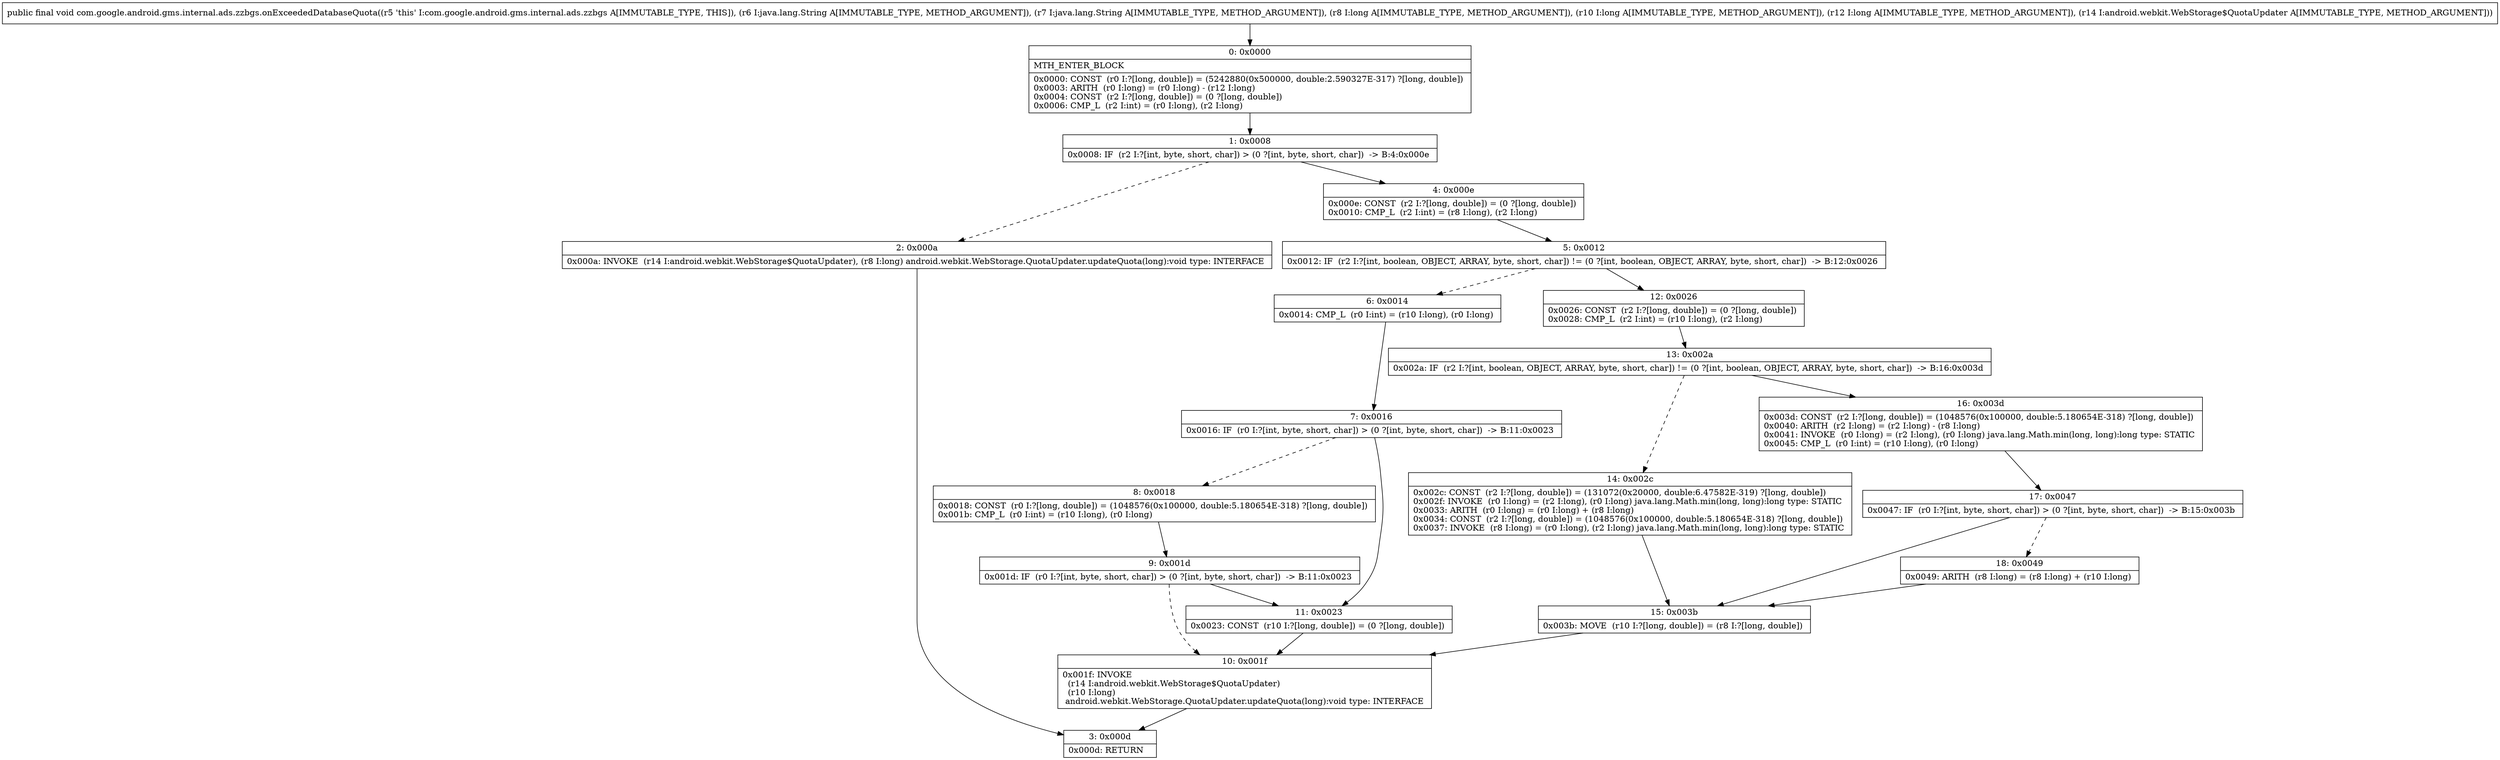 digraph "CFG forcom.google.android.gms.internal.ads.zzbgs.onExceededDatabaseQuota(Ljava\/lang\/String;Ljava\/lang\/String;JJJLandroid\/webkit\/WebStorage$QuotaUpdater;)V" {
Node_0 [shape=record,label="{0\:\ 0x0000|MTH_ENTER_BLOCK\l|0x0000: CONST  (r0 I:?[long, double]) = (5242880(0x500000, double:2.590327E\-317) ?[long, double]) \l0x0003: ARITH  (r0 I:long) = (r0 I:long) \- (r12 I:long) \l0x0004: CONST  (r2 I:?[long, double]) = (0 ?[long, double]) \l0x0006: CMP_L  (r2 I:int) = (r0 I:long), (r2 I:long) \l}"];
Node_1 [shape=record,label="{1\:\ 0x0008|0x0008: IF  (r2 I:?[int, byte, short, char]) \> (0 ?[int, byte, short, char])  \-\> B:4:0x000e \l}"];
Node_2 [shape=record,label="{2\:\ 0x000a|0x000a: INVOKE  (r14 I:android.webkit.WebStorage$QuotaUpdater), (r8 I:long) android.webkit.WebStorage.QuotaUpdater.updateQuota(long):void type: INTERFACE \l}"];
Node_3 [shape=record,label="{3\:\ 0x000d|0x000d: RETURN   \l}"];
Node_4 [shape=record,label="{4\:\ 0x000e|0x000e: CONST  (r2 I:?[long, double]) = (0 ?[long, double]) \l0x0010: CMP_L  (r2 I:int) = (r8 I:long), (r2 I:long) \l}"];
Node_5 [shape=record,label="{5\:\ 0x0012|0x0012: IF  (r2 I:?[int, boolean, OBJECT, ARRAY, byte, short, char]) != (0 ?[int, boolean, OBJECT, ARRAY, byte, short, char])  \-\> B:12:0x0026 \l}"];
Node_6 [shape=record,label="{6\:\ 0x0014|0x0014: CMP_L  (r0 I:int) = (r10 I:long), (r0 I:long) \l}"];
Node_7 [shape=record,label="{7\:\ 0x0016|0x0016: IF  (r0 I:?[int, byte, short, char]) \> (0 ?[int, byte, short, char])  \-\> B:11:0x0023 \l}"];
Node_8 [shape=record,label="{8\:\ 0x0018|0x0018: CONST  (r0 I:?[long, double]) = (1048576(0x100000, double:5.180654E\-318) ?[long, double]) \l0x001b: CMP_L  (r0 I:int) = (r10 I:long), (r0 I:long) \l}"];
Node_9 [shape=record,label="{9\:\ 0x001d|0x001d: IF  (r0 I:?[int, byte, short, char]) \> (0 ?[int, byte, short, char])  \-\> B:11:0x0023 \l}"];
Node_10 [shape=record,label="{10\:\ 0x001f|0x001f: INVOKE  \l  (r14 I:android.webkit.WebStorage$QuotaUpdater)\l  (r10 I:long)\l android.webkit.WebStorage.QuotaUpdater.updateQuota(long):void type: INTERFACE \l}"];
Node_11 [shape=record,label="{11\:\ 0x0023|0x0023: CONST  (r10 I:?[long, double]) = (0 ?[long, double]) \l}"];
Node_12 [shape=record,label="{12\:\ 0x0026|0x0026: CONST  (r2 I:?[long, double]) = (0 ?[long, double]) \l0x0028: CMP_L  (r2 I:int) = (r10 I:long), (r2 I:long) \l}"];
Node_13 [shape=record,label="{13\:\ 0x002a|0x002a: IF  (r2 I:?[int, boolean, OBJECT, ARRAY, byte, short, char]) != (0 ?[int, boolean, OBJECT, ARRAY, byte, short, char])  \-\> B:16:0x003d \l}"];
Node_14 [shape=record,label="{14\:\ 0x002c|0x002c: CONST  (r2 I:?[long, double]) = (131072(0x20000, double:6.47582E\-319) ?[long, double]) \l0x002f: INVOKE  (r0 I:long) = (r2 I:long), (r0 I:long) java.lang.Math.min(long, long):long type: STATIC \l0x0033: ARITH  (r0 I:long) = (r0 I:long) + (r8 I:long) \l0x0034: CONST  (r2 I:?[long, double]) = (1048576(0x100000, double:5.180654E\-318) ?[long, double]) \l0x0037: INVOKE  (r8 I:long) = (r0 I:long), (r2 I:long) java.lang.Math.min(long, long):long type: STATIC \l}"];
Node_15 [shape=record,label="{15\:\ 0x003b|0x003b: MOVE  (r10 I:?[long, double]) = (r8 I:?[long, double]) \l}"];
Node_16 [shape=record,label="{16\:\ 0x003d|0x003d: CONST  (r2 I:?[long, double]) = (1048576(0x100000, double:5.180654E\-318) ?[long, double]) \l0x0040: ARITH  (r2 I:long) = (r2 I:long) \- (r8 I:long) \l0x0041: INVOKE  (r0 I:long) = (r2 I:long), (r0 I:long) java.lang.Math.min(long, long):long type: STATIC \l0x0045: CMP_L  (r0 I:int) = (r10 I:long), (r0 I:long) \l}"];
Node_17 [shape=record,label="{17\:\ 0x0047|0x0047: IF  (r0 I:?[int, byte, short, char]) \> (0 ?[int, byte, short, char])  \-\> B:15:0x003b \l}"];
Node_18 [shape=record,label="{18\:\ 0x0049|0x0049: ARITH  (r8 I:long) = (r8 I:long) + (r10 I:long) \l}"];
MethodNode[shape=record,label="{public final void com.google.android.gms.internal.ads.zzbgs.onExceededDatabaseQuota((r5 'this' I:com.google.android.gms.internal.ads.zzbgs A[IMMUTABLE_TYPE, THIS]), (r6 I:java.lang.String A[IMMUTABLE_TYPE, METHOD_ARGUMENT]), (r7 I:java.lang.String A[IMMUTABLE_TYPE, METHOD_ARGUMENT]), (r8 I:long A[IMMUTABLE_TYPE, METHOD_ARGUMENT]), (r10 I:long A[IMMUTABLE_TYPE, METHOD_ARGUMENT]), (r12 I:long A[IMMUTABLE_TYPE, METHOD_ARGUMENT]), (r14 I:android.webkit.WebStorage$QuotaUpdater A[IMMUTABLE_TYPE, METHOD_ARGUMENT])) }"];
MethodNode -> Node_0;
Node_0 -> Node_1;
Node_1 -> Node_2[style=dashed];
Node_1 -> Node_4;
Node_2 -> Node_3;
Node_4 -> Node_5;
Node_5 -> Node_6[style=dashed];
Node_5 -> Node_12;
Node_6 -> Node_7;
Node_7 -> Node_8[style=dashed];
Node_7 -> Node_11;
Node_8 -> Node_9;
Node_9 -> Node_10[style=dashed];
Node_9 -> Node_11;
Node_10 -> Node_3;
Node_11 -> Node_10;
Node_12 -> Node_13;
Node_13 -> Node_14[style=dashed];
Node_13 -> Node_16;
Node_14 -> Node_15;
Node_15 -> Node_10;
Node_16 -> Node_17;
Node_17 -> Node_15;
Node_17 -> Node_18[style=dashed];
Node_18 -> Node_15;
}

